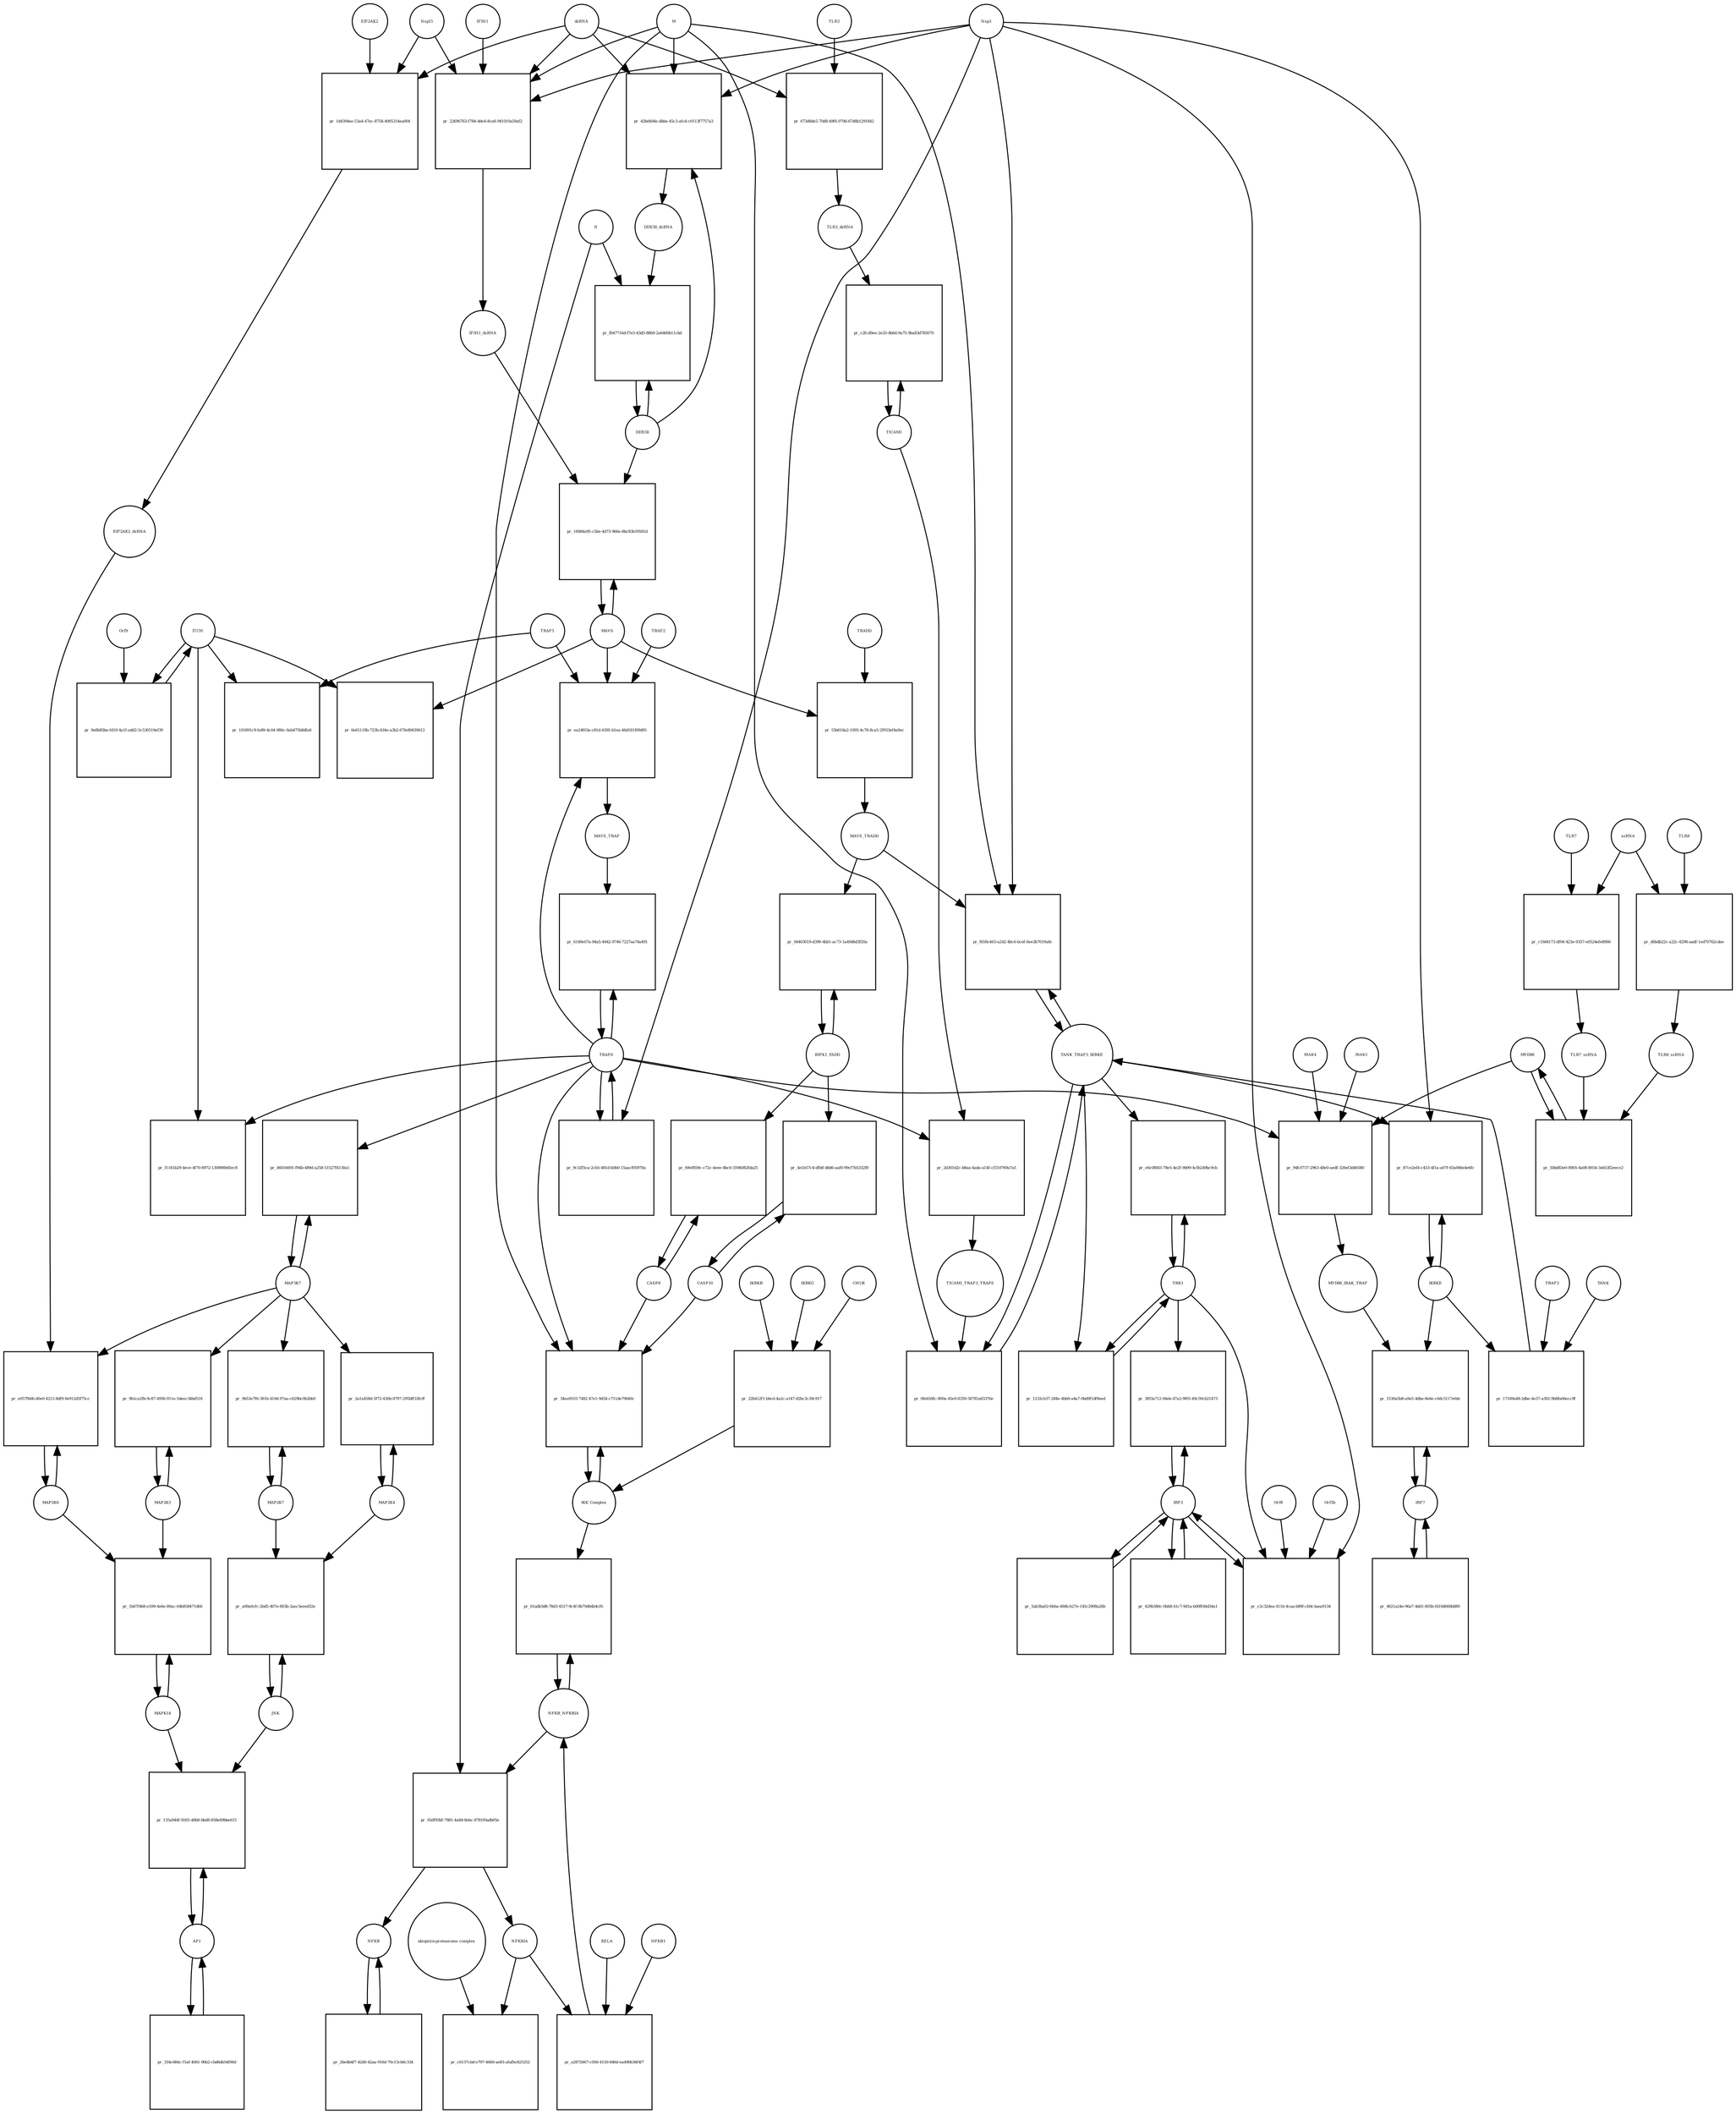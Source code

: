 strict digraph  {
dsRNA [annotation="", bipartite=0, cls="nucleic acid feature", fontsize=4, label=dsRNA, shape=circle];
"pr_42bd404e-dbbe-45c3-afcd-c0113f7757a3" [annotation="", bipartite=1, cls=process, fontsize=4, label="pr_42bd404e-dbbe-45c3-afcd-c0113f7757a3", shape=square];
DDX58_dsRNA [annotation="", bipartite=0, cls=complex, fontsize=4, label=DDX58_dsRNA, shape=circle];
M [annotation=urn_miriam_ncbiprotein_1796318601, bipartite=0, cls=macromolecule, fontsize=4, label=M, shape=circle];
Nsp3 [annotation=urn_miriam_ncbiprotein_1802476807, bipartite=0, cls=macromolecule, fontsize=4, label=Nsp3, shape=circle];
DDX58 [annotation=urn_miriam_hgnc_19102, bipartite=0, cls=macromolecule, fontsize=4, label=DDX58, shape=circle];
"pr_22696763-f784-4de4-8ce8-941010a59af2" [annotation="", bipartite=1, cls=process, fontsize=4, label="pr_22696763-f784-4de4-8ce8-941010a59af2", shape=square];
IFIH1_dsRNA [annotation="", bipartite=0, cls=complex, fontsize=4, label=IFIH1_dsRNA, shape=circle];
Nsp15 [annotation=urn_miriam_ncbiprotein_1802476818, bipartite=0, cls=macromolecule, fontsize=4, label=Nsp15, shape=circle];
IFIH1 [annotation=urn_miriam_hgnc_18873, bipartite=0, cls=macromolecule, fontsize=4, label=IFIH1, shape=circle];
"pr_fb47716d-f7e5-43d5-88b9-2a6460b11cbd" [annotation="", bipartite=1, cls=process, fontsize=4, label="pr_fb47716d-f7e5-43d5-88b9-2a6460b11cbd", shape=square];
N [annotation=urn_miriam_ncbiprotein_1798174255, bipartite=0, cls=macromolecule, fontsize=4, label=N, shape=circle];
MAVS [annotation=urn_miriam_hgnc_29233, bipartite=0, cls="macromolecule multimer", fontsize=4, label=MAVS, shape=circle];
"pr_16084a95-c5be-4d73-966e-8bc83b19581d" [annotation="", bipartite=1, cls=process, fontsize=4, label="pr_16084a95-c5be-4d73-966e-8bc83b19581d", shape=square];
NFKB [annotation="", bipartite=0, cls=complex, fontsize=4, label=NFKB, shape=circle];
"pr_2be4b4f7-42d0-42aa-916d-70c13cb6c334" [annotation="", bipartite=1, cls=process, fontsize=4, label="pr_2be4b4f7-42d0-42aa-916d-70c13cb6c334", shape=square];
NFKBIA [annotation=urn_miriam_hgnc_7797, bipartite=0, cls=macromolecule, fontsize=4, label=NFKBIA, shape=circle];
"pr_c6137cbd-e797-4660-ae83-afafbc825252" [annotation="", bipartite=1, cls=process, fontsize=4, label="pr_c6137cbd-e797-4660-ae83-afafbc825252", shape=square];
"ubiquitin-proteasome complex" [annotation="", bipartite=0, cls=complex, fontsize=4, label="ubiquitin-proteasome complex", shape=circle];
IRF3 [annotation=urn_miriam_hgnc_6118, bipartite=0, cls="macromolecule multimer", fontsize=4, label=IRF3, shape=circle];
"pr_3f03a712-94eb-47a2-9f05-49c59cb21473" [annotation="", bipartite=1, cls=process, fontsize=4, label="pr_3f03a712-94eb-47a2-9f05-49c59cb21473", shape=square];
TBK1 [annotation="", bipartite=0, cls=macromolecule, fontsize=4, label=TBK1, shape=circle];
"pr_5ab3ba02-6b6a-484b-b27e-145c2908a26b" [annotation="", bipartite=1, cls=process, fontsize=4, label="pr_5ab3ba02-6b6a-484b-b27e-145c2908a26b", shape=square];
"pr_c2c32dea-411b-4caa-b89f-cb9c3aea9134" [annotation="", bipartite=1, cls=process, fontsize=4, label="pr_c2c32dea-411b-4caa-b89f-cb9c3aea9134", shape=square];
Orf3b [annotation=urn_miriam_uniprot_P59633, bipartite=0, cls=macromolecule, fontsize=4, label=Orf3b, shape=circle];
Orf8 [annotation=urn_miriam_ncbiprotein_1796318604, bipartite=0, cls=macromolecule, fontsize=4, label=Orf8, shape=circle];
IRF7 [annotation=urn_miriam_hgnc_6122, bipartite=0, cls="macromolecule multimer", fontsize=4, label=IRF7, shape=circle];
"pr_1530a5b8-a9e5-4dbe-8e6e-c0dc5117e0dc" [annotation="", bipartite=1, cls=process, fontsize=4, label="pr_1530a5b8-a9e5-4dbe-8e6e-c0dc5117e0dc", shape=square];
IKBKE [annotation=urn_miriam_hgnc_14552, bipartite=0, cls=macromolecule, fontsize=4, label=IKBKE, shape=circle];
MYD88_IRAK_TRAF [annotation="", bipartite=0, cls=complex, fontsize=4, label=MYD88_IRAK_TRAF, shape=circle];
"pr_429b380c-0bb8-41c7-9d1a-b00ffd4d34a1" [annotation="", bipartite=1, cls=process, fontsize=4, label="pr_429b380c-0bb8-41c7-9d1a-b00ffd4d34a1", shape=square];
"pr_4821a24e-96a7-4dd1-805b-fd10d666b889" [annotation="", bipartite=1, cls=process, fontsize=4, label="pr_4821a24e-96a7-4dd1-805b-fd10d666b889", shape=square];
TRAF6 [annotation=urn_miriam_hgnc_12036, bipartite=0, cls=macromolecule, fontsize=4, label=TRAF6, shape=circle];
"pr_6149e07a-94a5-4442-9746-7227aa74a491" [annotation="", bipartite=1, cls=process, fontsize=4, label="pr_6149e07a-94a5-4442-9746-7227aa74a491", shape=square];
MAVS_TRAF [annotation="", bipartite=0, cls=complex, fontsize=4, label=MAVS_TRAF, shape=circle];
"pr_6e61118b-723b-434e-a3b2-67fe80639613" [annotation="", bipartite=1, cls=process, fontsize=4, label="pr_6e61118b-723b-434e-a3b2-67fe80639613", shape=square];
ITCH [annotation="", bipartite=0, cls=macromolecule, fontsize=4, label=ITCH, shape=circle];
TRAF5 [annotation=urn_miriam_hgnc_12035, bipartite=0, cls=macromolecule, fontsize=4, label=TRAF5, shape=circle];
"pr_101891c9-fa89-4c04-980c-6ab475b8dfa6" [annotation="", bipartite=1, cls=process, fontsize=4, label="pr_101891c9-fa89-4c04-980c-6ab475b8dfa6", shape=square];
"pr_f1161b29-4ece-4f70-8972-1308980d5ec8" [annotation="", bipartite=1, cls=process, fontsize=4, label="pr_f1161b29-4ece-4f70-8972-1308980d5ec8", shape=square];
TICAM1 [annotation=urn_miriam_hgnc_18348, bipartite=0, cls=macromolecule, fontsize=4, label=TICAM1, shape=circle];
"pr_c2fcd9ee-2e33-4b6d-9a75-9ba83d785070" [annotation="", bipartite=1, cls=process, fontsize=4, label="pr_c2fcd9ee-2e33-4b6d-9a75-9ba83d785070", shape=square];
TLR3_dsRNA [annotation="", bipartite=0, cls=complex, fontsize=4, label=TLR3_dsRNA, shape=circle];
TLR3 [annotation=urn_miriam_hgnc_11849, bipartite=0, cls="macromolecule multimer", fontsize=4, label=TLR3, shape=circle];
"pr_673d8de5-70d8-49f6-979d-67d8b1291842" [annotation="", bipartite=1, cls=process, fontsize=4, label="pr_673d8de5-70d8-49f6-979d-67d8b1291842", shape=square];
"pr_2d301d2c-b8aa-4ada-a14f-cf310769a7a5" [annotation="", bipartite=1, cls=process, fontsize=4, label="pr_2d301d2c-b8aa-4ada-a14f-cf310769a7a5", shape=square];
TICAM1_TRAF3_TRAF6 [annotation="", bipartite=0, cls=complex, fontsize=4, label=TICAM1_TRAF3_TRAF6, shape=circle];
TANK_TRAF3_IKBKE [annotation="", bipartite=0, cls=complex, fontsize=4, label=TANK_TRAF3_IKBKE, shape=circle];
"pr_0feb50fc-800a-45e9-8359-58781a83376e" [annotation="", bipartite=1, cls=process, fontsize=4, label="pr_0feb50fc-800a-45e9-8359-58781a83376e", shape=square];
"pr_e6c0f683-78e5-4e2f-9b99-4cfb249bc9cb" [annotation="", bipartite=1, cls=process, fontsize=4, label="pr_e6c0f683-78e5-4e2f-9b99-4cfb249bc9cb", shape=square];
"pr_87ce2ef4-c453-4f1a-a07f-63a066e4e6fc" [annotation="", bipartite=1, cls=process, fontsize=4, label="pr_87ce2ef4-c453-4f1a-a07f-63a066e4e6fc", shape=square];
MYD88 [annotation="", bipartite=0, cls=macromolecule, fontsize=4, label=MYD88, shape=circle];
"pr_94fcf737-2963-48e0-aedf-326ef3d46580" [annotation="", bipartite=1, cls=process, fontsize=4, label="pr_94fcf737-2963-48e0-aedf-326ef3d46580", shape=square];
IRAK1 [annotation=urn_miriam_hgnc_6112, bipartite=0, cls=macromolecule, fontsize=4, label=IRAK1, shape=circle];
IRAK4 [annotation=urn_miriam_hgnc_17967, bipartite=0, cls=macromolecule, fontsize=4, label=IRAK4, shape=circle];
TLR7 [annotation=urn_miriam_hgnc_15631, bipartite=0, cls=macromolecule, fontsize=4, label=TLR7, shape=circle];
"pr_c19d4173-df04-423e-9357-e0524efe8966" [annotation="", bipartite=1, cls=process, fontsize=4, label="pr_c19d4173-df04-423e-9357-e0524efe8966", shape=square];
TLR7_ssRNA [annotation="", bipartite=0, cls=complex, fontsize=4, label=TLR7_ssRNA, shape=circle];
ssRNA [annotation="", bipartite=0, cls="nucleic acid feature", fontsize=4, label=ssRNA, shape=circle];
TLR8 [annotation=urn_miriam_hgnc_15632, bipartite=0, cls=macromolecule, fontsize=4, label=TLR8, shape=circle];
"pr_d6bdb22c-a22c-4298-aadf-1ed70762cdee" [annotation="", bipartite=1, cls=process, fontsize=4, label="pr_d6bdb22c-a22c-4298-aadf-1ed70762cdee", shape=square];
TLR8_ssRNA [annotation="", bipartite=0, cls=complex, fontsize=4, label=TLR8_ssRNA, shape=circle];
"pr_50bd83e0-8905-4a08-8934-3eb53f2eece2" [annotation="", bipartite=1, cls=process, fontsize=4, label="pr_50bd83e0-8905-4a08-8934-3eb53f2eece2", shape=square];
MAP3K7 [annotation="", bipartite=0, cls=macromolecule, fontsize=4, label=MAP3K7, shape=circle];
"pr_46016691-f94b-489d-a258-51527f4130a1" [annotation="", bipartite=1, cls=process, fontsize=4, label="pr_46016691-f94b-489d-a258-51527f4130a1", shape=square];
TRAF2 [annotation=urn_miriam_hgnc_12032, bipartite=0, cls=macromolecule, fontsize=4, label=TRAF2, shape=circle];
"pr_ea24f03a-c81d-4395-b1ea-46d181f09d95" [annotation="", bipartite=1, cls=process, fontsize=4, label="pr_ea24f03a-c81d-4395-b1ea-46d181f09d95", shape=square];
"pr_9e8b85be-fd19-4a1f-add2-5c530519ef39" [annotation="", bipartite=1, cls=process, fontsize=4, label="pr_9e8b85be-fd19-4a1f-add2-5c530519ef39", shape=square];
Orf9 [annotation=urn_miriam_uniprot_P59636, bipartite=0, cls=macromolecule, fontsize=4, label=Orf9, shape=circle];
"pr_55b618a2-1095-4c78-8ca5-2f933ef4a9ec" [annotation="", bipartite=1, cls=process, fontsize=4, label="pr_55b618a2-1095-4c78-8ca5-2f933ef4a9ec", shape=square];
MAVS_TRADD [annotation="", bipartite=0, cls=complex, fontsize=4, label=MAVS_TRADD, shape=circle];
TRADD [annotation=urn_miriam_hgnc_12030, bipartite=0, cls=macromolecule, fontsize=4, label=TRADD, shape=circle];
"pr_9c32f5ca-2cb5-481d-b0b0-15aacf05970a" [annotation="", bipartite=1, cls=process, fontsize=4, label="pr_9c32f5ca-2cb5-481d-b0b0-15aacf05970a", shape=square];
AP1 [annotation="", bipartite=0, cls=complex, fontsize=4, label=AP1, shape=circle];
"pr_135a944f-9265-48b9-bbd8-858e69bbe615" [annotation="", bipartite=1, cls=process, fontsize=4, label="pr_135a944f-9265-48b9-bbd8-858e69bbe615", shape=square];
MAPK14 [annotation="", bipartite=0, cls=macromolecule, fontsize=4, label=MAPK14, shape=circle];
JNK [annotation="", bipartite=0, cls=complex, fontsize=4, label=JNK, shape=circle];
"pr_a09a0cfc-2bd5-407e-803b-2aec5eeed32e" [annotation="", bipartite=1, cls=process, fontsize=4, label="pr_a09a0cfc-2bd5-407e-803b-2aec5eeed32e", shape=square];
MAP2K7 [annotation="", bipartite=0, cls=macromolecule, fontsize=4, label=MAP2K7, shape=circle];
MAP2K4 [annotation="", bipartite=0, cls=macromolecule, fontsize=4, label=MAP2K4, shape=circle];
"pr_2a1a458d-5f72-436b-8797-295bff33fcff" [annotation="", bipartite=1, cls=process, fontsize=4, label="pr_2a1a458d-5f72-436b-8797-295bff33fcff", shape=square];
"pr_9b53e7f6-381b-419d-97aa-c629bc0b2bb0" [annotation="", bipartite=1, cls=process, fontsize=4, label="pr_9b53e7f6-381b-419d-97aa-c629bc0b2bb0", shape=square];
MAP2K3 [annotation="", bipartite=0, cls=macromolecule, fontsize=4, label=MAP2K3, shape=circle];
"pr_9b1ca2fb-9c87-4936-911e-5deec34bd518" [annotation="", bipartite=1, cls=process, fontsize=4, label="pr_9b1ca2fb-9c87-4936-911e-5deec34bd518", shape=square];
MAP2K6 [annotation="", bipartite=0, cls=macromolecule, fontsize=4, label=MAP2K6, shape=circle];
"pr_e057fb66-d0e0-4212-8df9-8e912d5f75cc" [annotation="", bipartite=1, cls=process, fontsize=4, label="pr_e057fb66-d0e0-4212-8df9-8e912d5f75cc", shape=square];
EIF2AK2_dsRNA [annotation="", bipartite=0, cls=complex, fontsize=4, label=EIF2AK2_dsRNA, shape=circle];
"pr_1d4394ee-53a4-47ec-8758-4005314ea004" [annotation="", bipartite=1, cls=process, fontsize=4, label="pr_1d4394ee-53a4-47ec-8758-4005314ea004", shape=square];
EIF2AK2 [annotation=urn_miriam_hgnc_9437, bipartite=0, cls=macromolecule, fontsize=4, label=EIF2AK2, shape=circle];
RIPK1_FADD [annotation="", bipartite=0, cls=complex, fontsize=4, label=RIPK1_FADD, shape=circle];
"pr_04463019-d390-4bb1-ac73-1a49d6d3f20a" [annotation="", bipartite=1, cls=process, fontsize=4, label="pr_04463019-d390-4bb1-ac73-1a49d6d3f20a", shape=square];
CASP8 [annotation="", bipartite=0, cls=macromolecule, fontsize=4, label=CASP8, shape=circle];
"pr_69ef859c-c72c-4eee-8bc0-3594082fda25" [annotation="", bipartite=1, cls=process, fontsize=4, label="pr_69ef859c-c72c-4eee-8bc0-3594082fda25", shape=square];
CASP10 [annotation="", bipartite=0, cls=macromolecule, fontsize=4, label=CASP10, shape=circle];
"pr_4e1b57c4-dfb8-48d6-aaf0-99cf7b5332f8" [annotation="", bipartite=1, cls=process, fontsize=4, label="pr_4e1b57c4-dfb8-48d6-aaf0-99cf7b5332f8", shape=square];
NFKB_NFKBIA [annotation="", bipartite=0, cls=complex, fontsize=4, label=NFKB_NFKBIA, shape=circle];
"pr_61adb3d8-78d3-4517-9c4f-8b79db4b4cf6" [annotation="", bipartite=1, cls=process, fontsize=4, label="pr_61adb3d8-78d3-4517-9c4f-8b79db4b4cf6", shape=square];
"IKK Complex" [annotation="", bipartite=0, cls=complex, fontsize=4, label="IKK Complex", shape=circle];
"pr_92df93bf-7881-4a8d-8ebc-8781f0adb05e" [annotation="", bipartite=1, cls=process, fontsize=4, label="pr_92df93bf-7881-4a8d-8ebc-8781f0adb05e", shape=square];
"pr_334c684c-f1af-4061-90b2-cbd6db54f00d" [annotation="", bipartite=1, cls=process, fontsize=4, label="pr_334c684c-f1af-4061-90b2-cbd6db54f00d", shape=square];
"pr_34ea9103-7482-47e1-9d54-c711de79640c" [annotation="", bipartite=1, cls=process, fontsize=4, label="pr_34ea9103-7482-47e1-9d54-c711de79640c", shape=square];
"pr_a2872667-c056-4150-846d-ea490b36f4f7" [annotation="", bipartite=1, cls=process, fontsize=4, label="pr_a2872667-c056-4150-846d-ea490b36f4f7", shape=square];
RELA [annotation="", bipartite=0, cls=macromolecule, fontsize=4, label=RELA, shape=circle];
NFKB1 [annotation="", bipartite=0, cls=macromolecule, fontsize=4, label=NFKB1, shape=circle];
IKBKG [annotation="", bipartite=0, cls=macromolecule, fontsize=4, label=IKBKG, shape=circle];
"pr_22b412f1-b6cd-4a2c-a147-d2bc3c39c917" [annotation="", bipartite=1, cls=process, fontsize=4, label="pr_22b412f1-b6cd-4a2c-a147-d2bc3c39c917", shape=square];
CHUK [annotation="", bipartite=0, cls=macromolecule, fontsize=4, label=CHUK, shape=circle];
IKBKB [annotation="", bipartite=0, cls=macromolecule, fontsize=4, label=IKBKB, shape=circle];
"pr_f658c463-a242-4bc6-bcef-6ee3b7019a8c" [annotation="", bipartite=1, cls=process, fontsize=4, label="pr_f658c463-a242-4bc6-bcef-6ee3b7019a8c", shape=square];
"pr_1232cb37-284e-4bb9-a4a7-0bd9f1df9eed" [annotation="", bipartite=1, cls=process, fontsize=4, label="pr_1232cb37-284e-4bb9-a4a7-0bd9f1df9eed", shape=square];
"pr_1b67f468-e599-4e6e-89ac-64b858471d66" [annotation="", bipartite=1, cls=process, fontsize=4, label="pr_1b67f468-e599-4e6e-89ac-64b858471d66", shape=square];
TRAF3 [annotation="", bipartite=0, cls=macromolecule, fontsize=4, label=TRAF3, shape=circle];
"pr_17169a48-2dbe-4e37-a302-9b8fa66ecc9f" [annotation="", bipartite=1, cls=process, fontsize=4, label="pr_17169a48-2dbe-4e37-a302-9b8fa66ecc9f", shape=square];
TANK [annotation="", bipartite=0, cls=macromolecule, fontsize=4, label=TANK, shape=circle];
dsRNA -> "pr_42bd404e-dbbe-45c3-afcd-c0113f7757a3"  [annotation="", interaction_type=consumption];
dsRNA -> "pr_22696763-f784-4de4-8ce8-941010a59af2"  [annotation="", interaction_type=consumption];
dsRNA -> "pr_673d8de5-70d8-49f6-979d-67d8b1291842"  [annotation="", interaction_type=consumption];
dsRNA -> "pr_1d4394ee-53a4-47ec-8758-4005314ea004"  [annotation="", interaction_type=consumption];
"pr_42bd404e-dbbe-45c3-afcd-c0113f7757a3" -> DDX58_dsRNA  [annotation="", interaction_type=production];
DDX58_dsRNA -> "pr_fb47716d-f7e5-43d5-88b9-2a6460b11cbd"  [annotation="urn_miriam_pubmed_25581309|urn_miriam_pubmed_28148787|urn_miriam_taxonomy_694009", interaction_type=catalysis];
M -> "pr_42bd404e-dbbe-45c3-afcd-c0113f7757a3"  [annotation="urn_miriam_pubmed_20303872|urn_miriam_pubmed_19380580|urn_miriam_pubmed_31226023|urn_miriam_taxonomy_694009", interaction_type=inhibition];
M -> "pr_22696763-f784-4de4-8ce8-941010a59af2"  [annotation="urn_miriam_pubmed_28484023|urn_miriam_pubmed_19380580|urn_miriam_pubmed_31226023|urn_miriam_taxonomy_694009", interaction_type=inhibition];
M -> "pr_0feb50fc-800a-45e9-8359-58781a83376e"  [annotation="urn_miriam_pubmed_19380580|urn_miriam_pubmed_19366914|urn_miriam_taxonomy_694009", interaction_type=inhibition];
M -> "pr_34ea9103-7482-47e1-9d54-c711de79640c"  [annotation="urn_miriam_pubmed_19366914|urn_miriam_pubmed_20303872|urn_miriam_pubmed_17705188|urn_miriam_pubmed_694009", interaction_type=inhibition];
M -> "pr_f658c463-a242-4bc6-bcef-6ee3b7019a8c"  [annotation="urn_miriam_pubmed_19366914|urn_miriam_pubmed_27164085|urn_miriam_pubmed_19380580|urn_miriam_taxonomy_694009", interaction_type=inhibition];
Nsp3 -> "pr_42bd404e-dbbe-45c3-afcd-c0113f7757a3"  [annotation="urn_miriam_pubmed_20303872|urn_miriam_pubmed_19380580|urn_miriam_pubmed_31226023|urn_miriam_taxonomy_694009", interaction_type=inhibition];
Nsp3 -> "pr_22696763-f784-4de4-8ce8-941010a59af2"  [annotation="urn_miriam_pubmed_28484023|urn_miriam_pubmed_19380580|urn_miriam_pubmed_31226023|urn_miriam_taxonomy_694009", interaction_type=inhibition];
Nsp3 -> "pr_c2c32dea-411b-4caa-b89f-cb9c3aea9134"  [annotation="urn_miriam_pubmed_17761676|urn_miriam_pubmed_31226023|urn_miriam_taxonomy_694009", interaction_type=inhibition];
Nsp3 -> "pr_87ce2ef4-c453-4f1a-a07f-63a066e4e6fc"  [annotation="urn_miriam_pubmed_20303872|urn_miriam_pubmed_31226023|urn_miriam_taxonomy_694009", interaction_type=inhibition];
Nsp3 -> "pr_9c32f5ca-2cb5-481d-b0b0-15aacf05970a"  [annotation="urn_miriam_pubmed_27164085|urn_miriam_taxonomy_694009", interaction_type=catalysis];
Nsp3 -> "pr_f658c463-a242-4bc6-bcef-6ee3b7019a8c"  [annotation="urn_miriam_pubmed_19366914|urn_miriam_pubmed_27164085|urn_miriam_pubmed_19380580|urn_miriam_taxonomy_694009", interaction_type=inhibition];
DDX58 -> "pr_42bd404e-dbbe-45c3-afcd-c0113f7757a3"  [annotation="", interaction_type=consumption];
DDX58 -> "pr_fb47716d-f7e5-43d5-88b9-2a6460b11cbd"  [annotation="", interaction_type=consumption];
DDX58 -> "pr_16084a95-c5be-4d73-966e-8bc83b19581d"  [annotation=urn_miriam_pubmed_25581309, interaction_type=catalysis];
"pr_22696763-f784-4de4-8ce8-941010a59af2" -> IFIH1_dsRNA  [annotation="", interaction_type=production];
IFIH1_dsRNA -> "pr_16084a95-c5be-4d73-966e-8bc83b19581d"  [annotation=urn_miriam_pubmed_25581309, interaction_type=catalysis];
Nsp15 -> "pr_22696763-f784-4de4-8ce8-941010a59af2"  [annotation="urn_miriam_pubmed_28484023|urn_miriam_pubmed_19380580|urn_miriam_pubmed_31226023|urn_miriam_taxonomy_694009", interaction_type=inhibition];
Nsp15 -> "pr_1d4394ee-53a4-47ec-8758-4005314ea004"  [annotation="urn_miriam_pubmed_28484023|urn_miriam_pubmed_19366914|urn_miriam_taxonomy_694009", interaction_type=inhibition];
IFIH1 -> "pr_22696763-f784-4de4-8ce8-941010a59af2"  [annotation="", interaction_type=consumption];
"pr_fb47716d-f7e5-43d5-88b9-2a6460b11cbd" -> DDX58  [annotation="", interaction_type=production];
N -> "pr_fb47716d-f7e5-43d5-88b9-2a6460b11cbd"  [annotation="urn_miriam_pubmed_25581309|urn_miriam_pubmed_28148787|urn_miriam_taxonomy_694009", interaction_type=inhibition];
N -> "pr_92df93bf-7881-4a8d-8ebc-8781f0adb05e"  [annotation="urn_miriam_pubmed_16143815|urn_miriam_taxonomy_694009", interaction_type=stimulation];
MAVS -> "pr_16084a95-c5be-4d73-966e-8bc83b19581d"  [annotation="", interaction_type=consumption];
MAVS -> "pr_6e61118b-723b-434e-a3b2-67fe80639613"  [annotation="", interaction_type=consumption];
MAVS -> "pr_ea24f03a-c81d-4395-b1ea-46d181f09d95"  [annotation="", interaction_type=consumption];
MAVS -> "pr_55b618a2-1095-4c78-8ca5-2f933ef4a9ec"  [annotation="", interaction_type=consumption];
"pr_16084a95-c5be-4d73-966e-8bc83b19581d" -> MAVS  [annotation="", interaction_type=production];
NFKB -> "pr_2be4b4f7-42d0-42aa-916d-70c13cb6c334"  [annotation="", interaction_type=consumption];
"pr_2be4b4f7-42d0-42aa-916d-70c13cb6c334" -> NFKB  [annotation="", interaction_type=production];
NFKBIA -> "pr_c6137cbd-e797-4660-ae83-afafbc825252"  [annotation="", interaction_type=consumption];
NFKBIA -> "pr_a2872667-c056-4150-846d-ea490b36f4f7"  [annotation="", interaction_type=consumption];
"ubiquitin-proteasome complex" -> "pr_c6137cbd-e797-4660-ae83-afafbc825252"  [annotation=urn_miriam_pubmed_20303872, interaction_type=catalysis];
IRF3 -> "pr_3f03a712-94eb-47a2-9f05-49c59cb21473"  [annotation="", interaction_type=consumption];
IRF3 -> "pr_5ab3ba02-6b6a-484b-b27e-145c2908a26b"  [annotation="", interaction_type=consumption];
IRF3 -> "pr_c2c32dea-411b-4caa-b89f-cb9c3aea9134"  [annotation="", interaction_type=consumption];
IRF3 -> "pr_429b380c-0bb8-41c7-9d1a-b00ffd4d34a1"  [annotation="", interaction_type=consumption];
"pr_3f03a712-94eb-47a2-9f05-49c59cb21473" -> IRF3  [annotation="", interaction_type=production];
TBK1 -> "pr_3f03a712-94eb-47a2-9f05-49c59cb21473"  [annotation=urn_miriam_pubmed_25581309, interaction_type=catalysis];
TBK1 -> "pr_c2c32dea-411b-4caa-b89f-cb9c3aea9134"  [annotation="urn_miriam_pubmed_17761676|urn_miriam_pubmed_31226023|urn_miriam_taxonomy_694009", interaction_type=catalysis];
TBK1 -> "pr_e6c0f683-78e5-4e2f-9b99-4cfb249bc9cb"  [annotation="", interaction_type=consumption];
TBK1 -> "pr_1232cb37-284e-4bb9-a4a7-0bd9f1df9eed"  [annotation="", interaction_type=consumption];
"pr_5ab3ba02-6b6a-484b-b27e-145c2908a26b" -> IRF3  [annotation="", interaction_type=production];
"pr_c2c32dea-411b-4caa-b89f-cb9c3aea9134" -> IRF3  [annotation="", interaction_type=production];
Orf3b -> "pr_c2c32dea-411b-4caa-b89f-cb9c3aea9134"  [annotation="urn_miriam_pubmed_17761676|urn_miriam_pubmed_31226023|urn_miriam_taxonomy_694009", interaction_type=inhibition];
Orf8 -> "pr_c2c32dea-411b-4caa-b89f-cb9c3aea9134"  [annotation="urn_miriam_pubmed_17761676|urn_miriam_pubmed_31226023|urn_miriam_taxonomy_694009", interaction_type=inhibition];
IRF7 -> "pr_1530a5b8-a9e5-4dbe-8e6e-c0dc5117e0dc"  [annotation="", interaction_type=consumption];
IRF7 -> "pr_4821a24e-96a7-4dd1-805b-fd10d666b889"  [annotation="", interaction_type=consumption];
"pr_1530a5b8-a9e5-4dbe-8e6e-c0dc5117e0dc" -> IRF7  [annotation="", interaction_type=production];
IKBKE -> "pr_1530a5b8-a9e5-4dbe-8e6e-c0dc5117e0dc"  [annotation=urn_miriam_pubmed_20303872, interaction_type=catalysis];
IKBKE -> "pr_87ce2ef4-c453-4f1a-a07f-63a066e4e6fc"  [annotation="", interaction_type=consumption];
IKBKE -> "pr_17169a48-2dbe-4e37-a302-9b8fa66ecc9f"  [annotation="", interaction_type=consumption];
MYD88_IRAK_TRAF -> "pr_1530a5b8-a9e5-4dbe-8e6e-c0dc5117e0dc"  [annotation=urn_miriam_pubmed_20303872, interaction_type=catalysis];
"pr_429b380c-0bb8-41c7-9d1a-b00ffd4d34a1" -> IRF3  [annotation="", interaction_type=production];
"pr_4821a24e-96a7-4dd1-805b-fd10d666b889" -> IRF7  [annotation="", interaction_type=production];
TRAF6 -> "pr_6149e07a-94a5-4442-9746-7227aa74a491"  [annotation="", interaction_type=consumption];
TRAF6 -> "pr_f1161b29-4ece-4f70-8972-1308980d5ec8"  [annotation="", interaction_type=consumption];
TRAF6 -> "pr_2d301d2c-b8aa-4ada-a14f-cf310769a7a5"  [annotation="", interaction_type=consumption];
TRAF6 -> "pr_94fcf737-2963-48e0-aedf-326ef3d46580"  [annotation="", interaction_type=consumption];
TRAF6 -> "pr_46016691-f94b-489d-a258-51527f4130a1"  [annotation=urn_miriam_pubmed_19366914, interaction_type=stimulation];
TRAF6 -> "pr_ea24f03a-c81d-4395-b1ea-46d181f09d95"  [annotation="", interaction_type=consumption];
TRAF6 -> "pr_9c32f5ca-2cb5-481d-b0b0-15aacf05970a"  [annotation="", interaction_type=consumption];
TRAF6 -> "pr_34ea9103-7482-47e1-9d54-c711de79640c"  [annotation="urn_miriam_pubmed_19366914|urn_miriam_pubmed_20303872|urn_miriam_pubmed_17705188|urn_miriam_pubmed_694009", interaction_type=stimulation];
"pr_6149e07a-94a5-4442-9746-7227aa74a491" -> TRAF6  [annotation="", interaction_type=production];
MAVS_TRAF -> "pr_6149e07a-94a5-4442-9746-7227aa74a491"  [annotation=urn_miriam_pubmed_19366914, interaction_type=catalysis];
ITCH -> "pr_6e61118b-723b-434e-a3b2-67fe80639613"  [annotation=urn_miriam_pubmed_25135833, interaction_type=catalysis];
ITCH -> "pr_101891c9-fa89-4c04-980c-6ab475b8dfa6"  [annotation=urn_miriam_pubmed_25135833, interaction_type=catalysis];
ITCH -> "pr_f1161b29-4ece-4f70-8972-1308980d5ec8"  [annotation=urn_miriam_pubmed_25135833, interaction_type=catalysis];
ITCH -> "pr_9e8b85be-fd19-4a1f-add2-5c530519ef39"  [annotation="", interaction_type=consumption];
TRAF5 -> "pr_101891c9-fa89-4c04-980c-6ab475b8dfa6"  [annotation="", interaction_type=consumption];
TRAF5 -> "pr_ea24f03a-c81d-4395-b1ea-46d181f09d95"  [annotation="", interaction_type=consumption];
TICAM1 -> "pr_c2fcd9ee-2e33-4b6d-9a75-9ba83d785070"  [annotation="", interaction_type=consumption];
TICAM1 -> "pr_2d301d2c-b8aa-4ada-a14f-cf310769a7a5"  [annotation="", interaction_type=consumption];
"pr_c2fcd9ee-2e33-4b6d-9a75-9ba83d785070" -> TICAM1  [annotation="", interaction_type=production];
TLR3_dsRNA -> "pr_c2fcd9ee-2e33-4b6d-9a75-9ba83d785070"  [annotation=urn_miriam_pubmed_20303872, interaction_type=stimulation];
TLR3 -> "pr_673d8de5-70d8-49f6-979d-67d8b1291842"  [annotation="", interaction_type=consumption];
"pr_673d8de5-70d8-49f6-979d-67d8b1291842" -> TLR3_dsRNA  [annotation="", interaction_type=production];
"pr_2d301d2c-b8aa-4ada-a14f-cf310769a7a5" -> TICAM1_TRAF3_TRAF6  [annotation="", interaction_type=production];
TICAM1_TRAF3_TRAF6 -> "pr_0feb50fc-800a-45e9-8359-58781a83376e"  [annotation="urn_miriam_pubmed_19380580|urn_miriam_pubmed_19366914|urn_miriam_taxonomy_694009", interaction_type=stimulation];
TANK_TRAF3_IKBKE -> "pr_0feb50fc-800a-45e9-8359-58781a83376e"  [annotation="", interaction_type=consumption];
TANK_TRAF3_IKBKE -> "pr_e6c0f683-78e5-4e2f-9b99-4cfb249bc9cb"  [annotation=urn_miriam_pubmed_20303872, interaction_type=stimulation];
TANK_TRAF3_IKBKE -> "pr_87ce2ef4-c453-4f1a-a07f-63a066e4e6fc"  [annotation="urn_miriam_pubmed_20303872|urn_miriam_pubmed_31226023|urn_miriam_taxonomy_694009", interaction_type=stimulation];
TANK_TRAF3_IKBKE -> "pr_f658c463-a242-4bc6-bcef-6ee3b7019a8c"  [annotation="", interaction_type=consumption];
TANK_TRAF3_IKBKE -> "pr_1232cb37-284e-4bb9-a4a7-0bd9f1df9eed"  [annotation=urn_miriam_pubmed_19366914, interaction_type=stimulation];
"pr_0feb50fc-800a-45e9-8359-58781a83376e" -> TANK_TRAF3_IKBKE  [annotation="", interaction_type=production];
"pr_e6c0f683-78e5-4e2f-9b99-4cfb249bc9cb" -> TBK1  [annotation="", interaction_type=production];
"pr_87ce2ef4-c453-4f1a-a07f-63a066e4e6fc" -> IKBKE  [annotation="", interaction_type=production];
MYD88 -> "pr_94fcf737-2963-48e0-aedf-326ef3d46580"  [annotation="", interaction_type=consumption];
MYD88 -> "pr_50bd83e0-8905-4a08-8934-3eb53f2eece2"  [annotation="", interaction_type=consumption];
"pr_94fcf737-2963-48e0-aedf-326ef3d46580" -> MYD88_IRAK_TRAF  [annotation="", interaction_type=production];
IRAK1 -> "pr_94fcf737-2963-48e0-aedf-326ef3d46580"  [annotation="", interaction_type=consumption];
IRAK4 -> "pr_94fcf737-2963-48e0-aedf-326ef3d46580"  [annotation="", interaction_type=consumption];
TLR7 -> "pr_c19d4173-df04-423e-9357-e0524efe8966"  [annotation="", interaction_type=consumption];
"pr_c19d4173-df04-423e-9357-e0524efe8966" -> TLR7_ssRNA  [annotation="", interaction_type=production];
TLR7_ssRNA -> "pr_50bd83e0-8905-4a08-8934-3eb53f2eece2"  [annotation=urn_miriam_pubmed_19366914, interaction_type=stimulation];
ssRNA -> "pr_c19d4173-df04-423e-9357-e0524efe8966"  [annotation="", interaction_type=consumption];
ssRNA -> "pr_d6bdb22c-a22c-4298-aadf-1ed70762cdee"  [annotation="", interaction_type=consumption];
TLR8 -> "pr_d6bdb22c-a22c-4298-aadf-1ed70762cdee"  [annotation="", interaction_type=consumption];
"pr_d6bdb22c-a22c-4298-aadf-1ed70762cdee" -> TLR8_ssRNA  [annotation="", interaction_type=production];
TLR8_ssRNA -> "pr_50bd83e0-8905-4a08-8934-3eb53f2eece2"  [annotation=urn_miriam_pubmed_19366914, interaction_type=stimulation];
"pr_50bd83e0-8905-4a08-8934-3eb53f2eece2" -> MYD88  [annotation="", interaction_type=production];
MAP3K7 -> "pr_46016691-f94b-489d-a258-51527f4130a1"  [annotation="", interaction_type=consumption];
MAP3K7 -> "pr_2a1a458d-5f72-436b-8797-295bff33fcff"  [annotation=urn_miriam_pubmed_19366914, interaction_type=catalysis];
MAP3K7 -> "pr_9b53e7f6-381b-419d-97aa-c629bc0b2bb0"  [annotation=urn_miriam_pubmed_19366914, interaction_type=catalysis];
MAP3K7 -> "pr_9b1ca2fb-9c87-4936-911e-5deec34bd518"  [annotation=urn_miriam_pubmed_19366914, interaction_type=catalysis];
MAP3K7 -> "pr_e057fb66-d0e0-4212-8df9-8e912d5f75cc"  [annotation=urn_miriam_pubmed_19366914, interaction_type=catalysis];
"pr_46016691-f94b-489d-a258-51527f4130a1" -> MAP3K7  [annotation="", interaction_type=production];
TRAF2 -> "pr_ea24f03a-c81d-4395-b1ea-46d181f09d95"  [annotation="", interaction_type=consumption];
"pr_ea24f03a-c81d-4395-b1ea-46d181f09d95" -> MAVS_TRAF  [annotation="", interaction_type=production];
"pr_9e8b85be-fd19-4a1f-add2-5c530519ef39" -> ITCH  [annotation="", interaction_type=production];
Orf9 -> "pr_9e8b85be-fd19-4a1f-add2-5c530519ef39"  [annotation="urn_miriam_pubmed_25135833|urn_miriam_taxonomy_694009", interaction_type=stimulation];
"pr_55b618a2-1095-4c78-8ca5-2f933ef4a9ec" -> MAVS_TRADD  [annotation="", interaction_type=production];
MAVS_TRADD -> "pr_04463019-d390-4bb1-ac73-1a49d6d3f20a"  [annotation=urn_miriam_pubmed_19366914, interaction_type=stimulation];
MAVS_TRADD -> "pr_f658c463-a242-4bc6-bcef-6ee3b7019a8c"  [annotation="urn_miriam_pubmed_19366914|urn_miriam_pubmed_27164085|urn_miriam_pubmed_19380580|urn_miriam_taxonomy_694009", interaction_type=stimulation];
TRADD -> "pr_55b618a2-1095-4c78-8ca5-2f933ef4a9ec"  [annotation="", interaction_type=consumption];
"pr_9c32f5ca-2cb5-481d-b0b0-15aacf05970a" -> TRAF6  [annotation="", interaction_type=production];
AP1 -> "pr_135a944f-9265-48b9-bbd8-858e69bbe615"  [annotation="", interaction_type=consumption];
AP1 -> "pr_334c684c-f1af-4061-90b2-cbd6db54f00d"  [annotation="", interaction_type=consumption];
"pr_135a944f-9265-48b9-bbd8-858e69bbe615" -> AP1  [annotation="", interaction_type=production];
MAPK14 -> "pr_135a944f-9265-48b9-bbd8-858e69bbe615"  [annotation=urn_miriam_pubmed_19366914, interaction_type=stimulation];
MAPK14 -> "pr_1b67f468-e599-4e6e-89ac-64b858471d66"  [annotation="", interaction_type=consumption];
JNK -> "pr_135a944f-9265-48b9-bbd8-858e69bbe615"  [annotation=urn_miriam_pubmed_19366914, interaction_type=stimulation];
JNK -> "pr_a09a0cfc-2bd5-407e-803b-2aec5eeed32e"  [annotation="", interaction_type=consumption];
"pr_a09a0cfc-2bd5-407e-803b-2aec5eeed32e" -> JNK  [annotation="", interaction_type=production];
MAP2K7 -> "pr_a09a0cfc-2bd5-407e-803b-2aec5eeed32e"  [annotation=urn_miriam_pubmed_19366914, interaction_type=catalysis];
MAP2K7 -> "pr_9b53e7f6-381b-419d-97aa-c629bc0b2bb0"  [annotation="", interaction_type=consumption];
MAP2K4 -> "pr_a09a0cfc-2bd5-407e-803b-2aec5eeed32e"  [annotation=urn_miriam_pubmed_19366914, interaction_type=catalysis];
MAP2K4 -> "pr_2a1a458d-5f72-436b-8797-295bff33fcff"  [annotation="", interaction_type=consumption];
"pr_2a1a458d-5f72-436b-8797-295bff33fcff" -> MAP2K4  [annotation="", interaction_type=production];
"pr_9b53e7f6-381b-419d-97aa-c629bc0b2bb0" -> MAP2K7  [annotation="", interaction_type=production];
MAP2K3 -> "pr_9b1ca2fb-9c87-4936-911e-5deec34bd518"  [annotation="", interaction_type=consumption];
MAP2K3 -> "pr_1b67f468-e599-4e6e-89ac-64b858471d66"  [annotation=urn_miriam_pubmed_19366914, interaction_type=catalysis];
"pr_9b1ca2fb-9c87-4936-911e-5deec34bd518" -> MAP2K3  [annotation="", interaction_type=production];
MAP2K6 -> "pr_e057fb66-d0e0-4212-8df9-8e912d5f75cc"  [annotation="", interaction_type=consumption];
MAP2K6 -> "pr_1b67f468-e599-4e6e-89ac-64b858471d66"  [annotation=urn_miriam_pubmed_19366914, interaction_type=catalysis];
"pr_e057fb66-d0e0-4212-8df9-8e912d5f75cc" -> MAP2K6  [annotation="", interaction_type=production];
EIF2AK2_dsRNA -> "pr_e057fb66-d0e0-4212-8df9-8e912d5f75cc"  [annotation=urn_miriam_pubmed_19366914, interaction_type=stimulation];
"pr_1d4394ee-53a4-47ec-8758-4005314ea004" -> EIF2AK2_dsRNA  [annotation="", interaction_type=production];
EIF2AK2 -> "pr_1d4394ee-53a4-47ec-8758-4005314ea004"  [annotation="", interaction_type=consumption];
RIPK1_FADD -> "pr_04463019-d390-4bb1-ac73-1a49d6d3f20a"  [annotation="", interaction_type=consumption];
RIPK1_FADD -> "pr_69ef859c-c72c-4eee-8bc0-3594082fda25"  [annotation=urn_miriam_pubmed_19366914, interaction_type=stimulation];
RIPK1_FADD -> "pr_4e1b57c4-dfb8-48d6-aaf0-99cf7b5332f8"  [annotation=urn_miriam_pubmed_20303872, interaction_type=stimulation];
"pr_04463019-d390-4bb1-ac73-1a49d6d3f20a" -> RIPK1_FADD  [annotation="", interaction_type=production];
CASP8 -> "pr_69ef859c-c72c-4eee-8bc0-3594082fda25"  [annotation="", interaction_type=consumption];
CASP8 -> "pr_34ea9103-7482-47e1-9d54-c711de79640c"  [annotation="urn_miriam_pubmed_19366914|urn_miriam_pubmed_20303872|urn_miriam_pubmed_17705188|urn_miriam_pubmed_694009", interaction_type=stimulation];
"pr_69ef859c-c72c-4eee-8bc0-3594082fda25" -> CASP8  [annotation="", interaction_type=production];
CASP10 -> "pr_4e1b57c4-dfb8-48d6-aaf0-99cf7b5332f8"  [annotation="", interaction_type=consumption];
CASP10 -> "pr_34ea9103-7482-47e1-9d54-c711de79640c"  [annotation="urn_miriam_pubmed_19366914|urn_miriam_pubmed_20303872|urn_miriam_pubmed_17705188|urn_miriam_pubmed_694009", interaction_type=stimulation];
"pr_4e1b57c4-dfb8-48d6-aaf0-99cf7b5332f8" -> CASP10  [annotation="", interaction_type=production];
NFKB_NFKBIA -> "pr_61adb3d8-78d3-4517-9c4f-8b79db4b4cf6"  [annotation="", interaction_type=consumption];
NFKB_NFKBIA -> "pr_92df93bf-7881-4a8d-8ebc-8781f0adb05e"  [annotation="", interaction_type=consumption];
"pr_61adb3d8-78d3-4517-9c4f-8b79db4b4cf6" -> NFKB_NFKBIA  [annotation="", interaction_type=production];
"IKK Complex" -> "pr_61adb3d8-78d3-4517-9c4f-8b79db4b4cf6"  [annotation=urn_miriam_pubmed_19366914, interaction_type=catalysis];
"IKK Complex" -> "pr_34ea9103-7482-47e1-9d54-c711de79640c"  [annotation="", interaction_type=consumption];
"pr_92df93bf-7881-4a8d-8ebc-8781f0adb05e" -> NFKB  [annotation="", interaction_type=production];
"pr_92df93bf-7881-4a8d-8ebc-8781f0adb05e" -> NFKBIA  [annotation="", interaction_type=production];
"pr_334c684c-f1af-4061-90b2-cbd6db54f00d" -> AP1  [annotation="", interaction_type=production];
"pr_34ea9103-7482-47e1-9d54-c711de79640c" -> "IKK Complex"  [annotation="", interaction_type=production];
"pr_a2872667-c056-4150-846d-ea490b36f4f7" -> NFKB_NFKBIA  [annotation="", interaction_type=production];
RELA -> "pr_a2872667-c056-4150-846d-ea490b36f4f7"  [annotation="", interaction_type=consumption];
NFKB1 -> "pr_a2872667-c056-4150-846d-ea490b36f4f7"  [annotation="", interaction_type=consumption];
IKBKG -> "pr_22b412f1-b6cd-4a2c-a147-d2bc3c39c917"  [annotation="", interaction_type=consumption];
"pr_22b412f1-b6cd-4a2c-a147-d2bc3c39c917" -> "IKK Complex"  [annotation="", interaction_type=production];
CHUK -> "pr_22b412f1-b6cd-4a2c-a147-d2bc3c39c917"  [annotation="", interaction_type=consumption];
IKBKB -> "pr_22b412f1-b6cd-4a2c-a147-d2bc3c39c917"  [annotation="", interaction_type=consumption];
"pr_f658c463-a242-4bc6-bcef-6ee3b7019a8c" -> TANK_TRAF3_IKBKE  [annotation="", interaction_type=production];
"pr_1232cb37-284e-4bb9-a4a7-0bd9f1df9eed" -> TBK1  [annotation="", interaction_type=production];
"pr_1b67f468-e599-4e6e-89ac-64b858471d66" -> MAPK14  [annotation="", interaction_type=production];
TRAF3 -> "pr_17169a48-2dbe-4e37-a302-9b8fa66ecc9f"  [annotation="", interaction_type=consumption];
"pr_17169a48-2dbe-4e37-a302-9b8fa66ecc9f" -> TANK_TRAF3_IKBKE  [annotation="", interaction_type=production];
TANK -> "pr_17169a48-2dbe-4e37-a302-9b8fa66ecc9f"  [annotation="", interaction_type=consumption];
}
